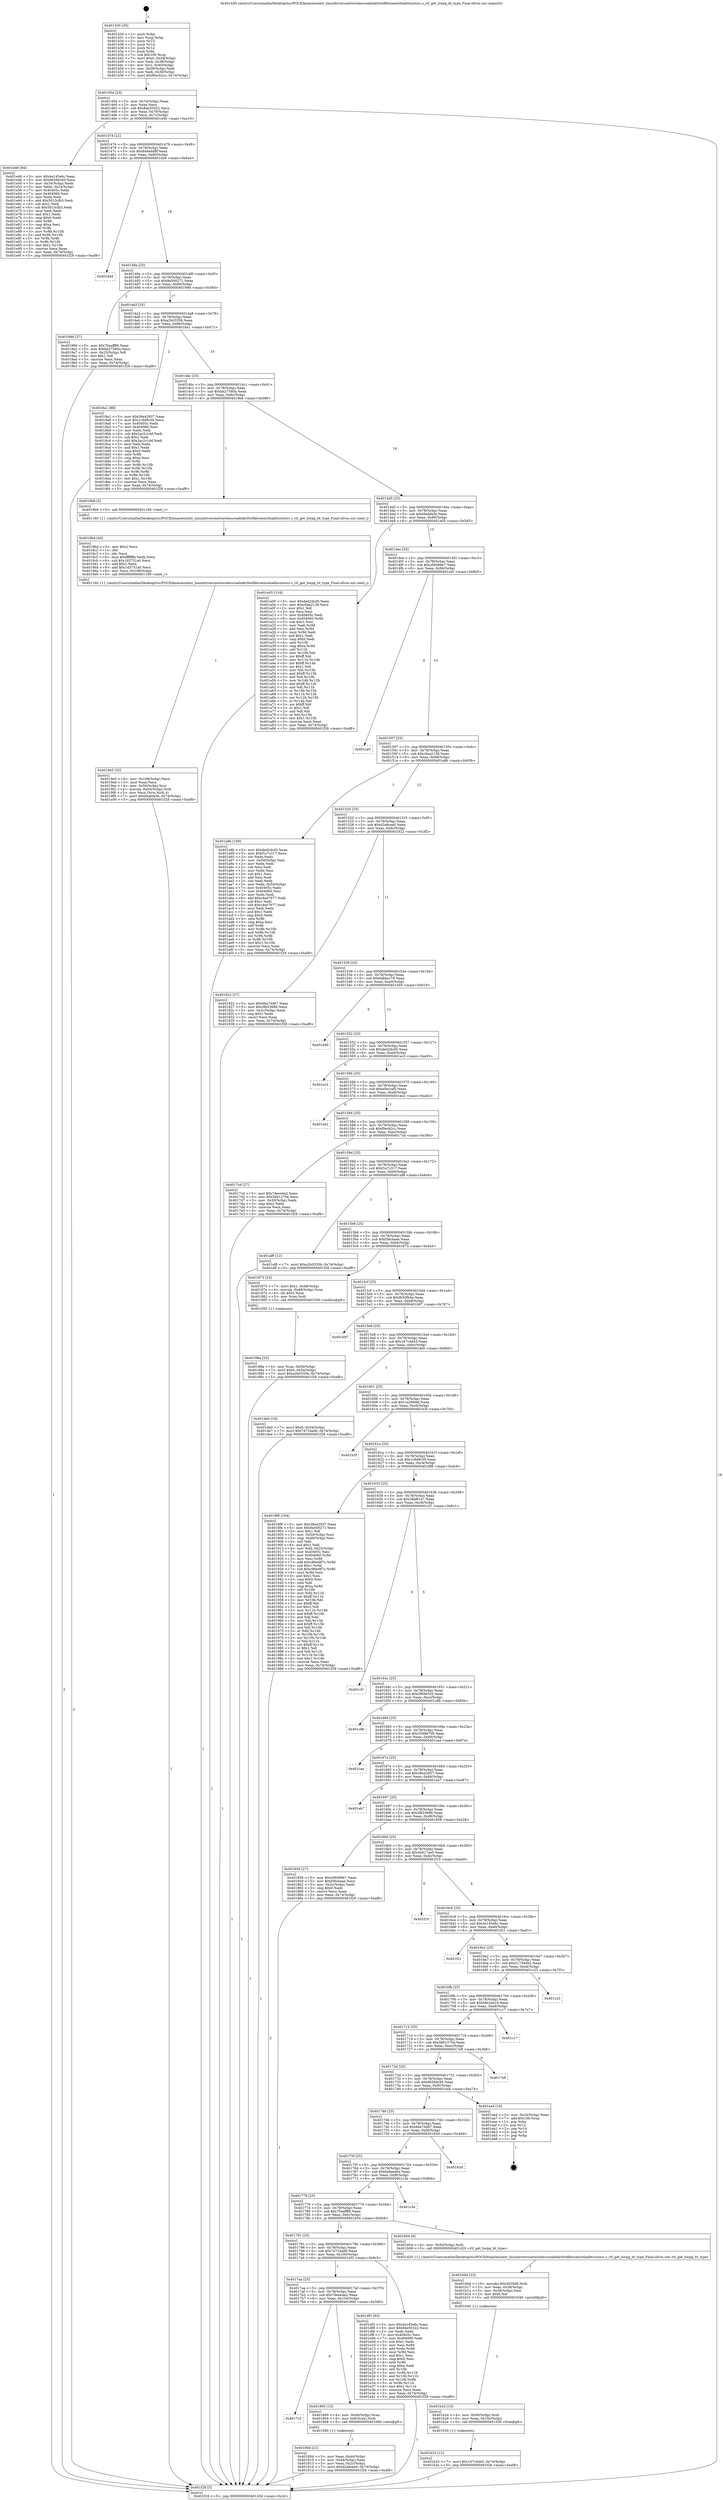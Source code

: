 digraph "0x401430" {
  label = "0x401430 (/mnt/c/Users/mathe/Desktop/tcc/POCII/binaries/extr_linuxdriversnetwirelessrealtekrtlwifibtcoexisthalbtcoutsrc.c_rtl_get_hwpg_bt_type_Final-ollvm.out::main(0))"
  labelloc = "t"
  node[shape=record]

  Entry [label="",width=0.3,height=0.3,shape=circle,fillcolor=black,style=filled]
  "0x40145d" [label="{
     0x40145d [23]\l
     | [instrs]\l
     &nbsp;&nbsp;0x40145d \<+3\>: mov -0x74(%rbp),%eax\l
     &nbsp;&nbsp;0x401460 \<+2\>: mov %eax,%ecx\l
     &nbsp;&nbsp;0x401462 \<+6\>: sub $0x84e50322,%ecx\l
     &nbsp;&nbsp;0x401468 \<+3\>: mov %eax,-0x78(%rbp)\l
     &nbsp;&nbsp;0x40146b \<+3\>: mov %ecx,-0x7c(%rbp)\l
     &nbsp;&nbsp;0x40146e \<+6\>: je 0000000000401e46 \<main+0xa16\>\l
  }"]
  "0x401e46" [label="{
     0x401e46 [94]\l
     | [instrs]\l
     &nbsp;&nbsp;0x401e46 \<+5\>: mov $0x4e145e6c,%eax\l
     &nbsp;&nbsp;0x401e4b \<+5\>: mov $0x6628dc40,%ecx\l
     &nbsp;&nbsp;0x401e50 \<+3\>: mov -0x34(%rbp),%edx\l
     &nbsp;&nbsp;0x401e53 \<+3\>: mov %edx,-0x24(%rbp)\l
     &nbsp;&nbsp;0x401e56 \<+7\>: mov 0x40405c,%edx\l
     &nbsp;&nbsp;0x401e5d \<+7\>: mov 0x404060,%esi\l
     &nbsp;&nbsp;0x401e64 \<+2\>: mov %edx,%edi\l
     &nbsp;&nbsp;0x401e66 \<+6\>: add $0x5013cfb3,%edi\l
     &nbsp;&nbsp;0x401e6c \<+3\>: sub $0x1,%edi\l
     &nbsp;&nbsp;0x401e6f \<+6\>: sub $0x5013cfb3,%edi\l
     &nbsp;&nbsp;0x401e75 \<+3\>: imul %edi,%edx\l
     &nbsp;&nbsp;0x401e78 \<+3\>: and $0x1,%edx\l
     &nbsp;&nbsp;0x401e7b \<+3\>: cmp $0x0,%edx\l
     &nbsp;&nbsp;0x401e7e \<+4\>: sete %r8b\l
     &nbsp;&nbsp;0x401e82 \<+3\>: cmp $0xa,%esi\l
     &nbsp;&nbsp;0x401e85 \<+4\>: setl %r9b\l
     &nbsp;&nbsp;0x401e89 \<+3\>: mov %r8b,%r10b\l
     &nbsp;&nbsp;0x401e8c \<+3\>: and %r9b,%r10b\l
     &nbsp;&nbsp;0x401e8f \<+3\>: xor %r9b,%r8b\l
     &nbsp;&nbsp;0x401e92 \<+3\>: or %r8b,%r10b\l
     &nbsp;&nbsp;0x401e95 \<+4\>: test $0x1,%r10b\l
     &nbsp;&nbsp;0x401e99 \<+3\>: cmovne %ecx,%eax\l
     &nbsp;&nbsp;0x401e9c \<+3\>: mov %eax,-0x74(%rbp)\l
     &nbsp;&nbsp;0x401e9f \<+5\>: jmp 0000000000401f28 \<main+0xaf8\>\l
  }"]
  "0x401474" [label="{
     0x401474 [22]\l
     | [instrs]\l
     &nbsp;&nbsp;0x401474 \<+5\>: jmp 0000000000401479 \<main+0x49\>\l
     &nbsp;&nbsp;0x401479 \<+3\>: mov -0x78(%rbp),%eax\l
     &nbsp;&nbsp;0x40147c \<+5\>: sub $0x8d4edd9f,%eax\l
     &nbsp;&nbsp;0x401481 \<+3\>: mov %eax,-0x80(%rbp)\l
     &nbsp;&nbsp;0x401484 \<+6\>: je 0000000000401dd4 \<main+0x9a4\>\l
  }"]
  Exit [label="",width=0.3,height=0.3,shape=circle,fillcolor=black,style=filled,peripheries=2]
  "0x401dd4" [label="{
     0x401dd4\l
  }", style=dashed]
  "0x40148a" [label="{
     0x40148a [25]\l
     | [instrs]\l
     &nbsp;&nbsp;0x40148a \<+5\>: jmp 000000000040148f \<main+0x5f\>\l
     &nbsp;&nbsp;0x40148f \<+3\>: mov -0x78(%rbp),%eax\l
     &nbsp;&nbsp;0x401492 \<+5\>: sub $0x9a500271,%eax\l
     &nbsp;&nbsp;0x401497 \<+6\>: mov %eax,-0x84(%rbp)\l
     &nbsp;&nbsp;0x40149d \<+6\>: je 000000000040199d \<main+0x56d\>\l
  }"]
  "0x401b33" [label="{
     0x401b33 [12]\l
     | [instrs]\l
     &nbsp;&nbsp;0x401b33 \<+7\>: movl $0x167c4d43,-0x74(%rbp)\l
     &nbsp;&nbsp;0x401b3a \<+5\>: jmp 0000000000401f28 \<main+0xaf8\>\l
  }"]
  "0x40199d" [label="{
     0x40199d [27]\l
     | [instrs]\l
     &nbsp;&nbsp;0x40199d \<+5\>: mov $0x70aaff86,%eax\l
     &nbsp;&nbsp;0x4019a2 \<+5\>: mov $0xbb27580a,%ecx\l
     &nbsp;&nbsp;0x4019a7 \<+3\>: mov -0x25(%rbp),%dl\l
     &nbsp;&nbsp;0x4019aa \<+3\>: test $0x1,%dl\l
     &nbsp;&nbsp;0x4019ad \<+3\>: cmovne %ecx,%eax\l
     &nbsp;&nbsp;0x4019b0 \<+3\>: mov %eax,-0x74(%rbp)\l
     &nbsp;&nbsp;0x4019b3 \<+5\>: jmp 0000000000401f28 \<main+0xaf8\>\l
  }"]
  "0x4014a3" [label="{
     0x4014a3 [25]\l
     | [instrs]\l
     &nbsp;&nbsp;0x4014a3 \<+5\>: jmp 00000000004014a8 \<main+0x78\>\l
     &nbsp;&nbsp;0x4014a8 \<+3\>: mov -0x78(%rbp),%eax\l
     &nbsp;&nbsp;0x4014ab \<+5\>: sub $0xa2b0335b,%eax\l
     &nbsp;&nbsp;0x4014b0 \<+6\>: mov %eax,-0x88(%rbp)\l
     &nbsp;&nbsp;0x4014b6 \<+6\>: je 00000000004018a1 \<main+0x471\>\l
  }"]
  "0x401b24" [label="{
     0x401b24 [15]\l
     | [instrs]\l
     &nbsp;&nbsp;0x401b24 \<+4\>: mov -0x50(%rbp),%rdi\l
     &nbsp;&nbsp;0x401b28 \<+6\>: mov %eax,-0x10c(%rbp)\l
     &nbsp;&nbsp;0x401b2e \<+5\>: call 0000000000401030 \<free@plt\>\l
     | [calls]\l
     &nbsp;&nbsp;0x401030 \{1\} (unknown)\l
  }"]
  "0x4018a1" [label="{
     0x4018a1 [88]\l
     | [instrs]\l
     &nbsp;&nbsp;0x4018a1 \<+5\>: mov $0x38e42937,%eax\l
     &nbsp;&nbsp;0x4018a6 \<+5\>: mov $0x1c9d9c39,%ecx\l
     &nbsp;&nbsp;0x4018ab \<+7\>: mov 0x40405c,%edx\l
     &nbsp;&nbsp;0x4018b2 \<+7\>: mov 0x404060,%esi\l
     &nbsp;&nbsp;0x4018b9 \<+2\>: mov %edx,%edi\l
     &nbsp;&nbsp;0x4018bb \<+6\>: sub $0x2ac2c1dd,%edi\l
     &nbsp;&nbsp;0x4018c1 \<+3\>: sub $0x1,%edi\l
     &nbsp;&nbsp;0x4018c4 \<+6\>: add $0x2ac2c1dd,%edi\l
     &nbsp;&nbsp;0x4018ca \<+3\>: imul %edi,%edx\l
     &nbsp;&nbsp;0x4018cd \<+3\>: and $0x1,%edx\l
     &nbsp;&nbsp;0x4018d0 \<+3\>: cmp $0x0,%edx\l
     &nbsp;&nbsp;0x4018d3 \<+4\>: sete %r8b\l
     &nbsp;&nbsp;0x4018d7 \<+3\>: cmp $0xa,%esi\l
     &nbsp;&nbsp;0x4018da \<+4\>: setl %r9b\l
     &nbsp;&nbsp;0x4018de \<+3\>: mov %r8b,%r10b\l
     &nbsp;&nbsp;0x4018e1 \<+3\>: and %r9b,%r10b\l
     &nbsp;&nbsp;0x4018e4 \<+3\>: xor %r9b,%r8b\l
     &nbsp;&nbsp;0x4018e7 \<+3\>: or %r8b,%r10b\l
     &nbsp;&nbsp;0x4018ea \<+4\>: test $0x1,%r10b\l
     &nbsp;&nbsp;0x4018ee \<+3\>: cmovne %ecx,%eax\l
     &nbsp;&nbsp;0x4018f1 \<+3\>: mov %eax,-0x74(%rbp)\l
     &nbsp;&nbsp;0x4018f4 \<+5\>: jmp 0000000000401f28 \<main+0xaf8\>\l
  }"]
  "0x4014bc" [label="{
     0x4014bc [25]\l
     | [instrs]\l
     &nbsp;&nbsp;0x4014bc \<+5\>: jmp 00000000004014c1 \<main+0x91\>\l
     &nbsp;&nbsp;0x4014c1 \<+3\>: mov -0x78(%rbp),%eax\l
     &nbsp;&nbsp;0x4014c4 \<+5\>: sub $0xbb27580a,%eax\l
     &nbsp;&nbsp;0x4014c9 \<+6\>: mov %eax,-0x8c(%rbp)\l
     &nbsp;&nbsp;0x4014cf \<+6\>: je 00000000004019b8 \<main+0x588\>\l
  }"]
  "0x401b0d" [label="{
     0x401b0d [23]\l
     | [instrs]\l
     &nbsp;&nbsp;0x401b0d \<+10\>: movabs $0x4020d6,%rdi\l
     &nbsp;&nbsp;0x401b17 \<+3\>: mov %eax,-0x58(%rbp)\l
     &nbsp;&nbsp;0x401b1a \<+3\>: mov -0x58(%rbp),%esi\l
     &nbsp;&nbsp;0x401b1d \<+2\>: mov $0x0,%al\l
     &nbsp;&nbsp;0x401b1f \<+5\>: call 0000000000401040 \<printf@plt\>\l
     | [calls]\l
     &nbsp;&nbsp;0x401040 \{1\} (unknown)\l
  }"]
  "0x4019b8" [label="{
     0x4019b8 [5]\l
     | [instrs]\l
     &nbsp;&nbsp;0x4019b8 \<+5\>: call 0000000000401160 \<next_i\>\l
     | [calls]\l
     &nbsp;&nbsp;0x401160 \{1\} (/mnt/c/Users/mathe/Desktop/tcc/POCII/binaries/extr_linuxdriversnetwirelessrealtekrtlwifibtcoexisthalbtcoutsrc.c_rtl_get_hwpg_bt_type_Final-ollvm.out::next_i)\l
  }"]
  "0x4014d5" [label="{
     0x4014d5 [25]\l
     | [instrs]\l
     &nbsp;&nbsp;0x4014d5 \<+5\>: jmp 00000000004014da \<main+0xaa\>\l
     &nbsp;&nbsp;0x4014da \<+3\>: mov -0x78(%rbp),%eax\l
     &nbsp;&nbsp;0x4014dd \<+5\>: sub $0xbbabfa3e,%eax\l
     &nbsp;&nbsp;0x4014e2 \<+6\>: mov %eax,-0x90(%rbp)\l
     &nbsp;&nbsp;0x4014e8 \<+6\>: je 0000000000401a05 \<main+0x5d5\>\l
  }"]
  "0x4019e5" [label="{
     0x4019e5 [32]\l
     | [instrs]\l
     &nbsp;&nbsp;0x4019e5 \<+6\>: mov -0x108(%rbp),%ecx\l
     &nbsp;&nbsp;0x4019eb \<+3\>: imul %eax,%ecx\l
     &nbsp;&nbsp;0x4019ee \<+4\>: mov -0x50(%rbp),%rsi\l
     &nbsp;&nbsp;0x4019f2 \<+4\>: movslq -0x54(%rbp),%rdi\l
     &nbsp;&nbsp;0x4019f6 \<+3\>: mov %ecx,(%rsi,%rdi,4)\l
     &nbsp;&nbsp;0x4019f9 \<+7\>: movl $0xbbabfa3e,-0x74(%rbp)\l
     &nbsp;&nbsp;0x401a00 \<+5\>: jmp 0000000000401f28 \<main+0xaf8\>\l
  }"]
  "0x401a05" [label="{
     0x401a05 [134]\l
     | [instrs]\l
     &nbsp;&nbsp;0x401a05 \<+5\>: mov $0xded2dcd5,%eax\l
     &nbsp;&nbsp;0x401a0a \<+5\>: mov $0xc0ea2138,%ecx\l
     &nbsp;&nbsp;0x401a0f \<+2\>: mov $0x1,%dl\l
     &nbsp;&nbsp;0x401a11 \<+2\>: xor %esi,%esi\l
     &nbsp;&nbsp;0x401a13 \<+7\>: mov 0x40405c,%edi\l
     &nbsp;&nbsp;0x401a1a \<+8\>: mov 0x404060,%r8d\l
     &nbsp;&nbsp;0x401a22 \<+3\>: sub $0x1,%esi\l
     &nbsp;&nbsp;0x401a25 \<+3\>: mov %edi,%r9d\l
     &nbsp;&nbsp;0x401a28 \<+3\>: add %esi,%r9d\l
     &nbsp;&nbsp;0x401a2b \<+4\>: imul %r9d,%edi\l
     &nbsp;&nbsp;0x401a2f \<+3\>: and $0x1,%edi\l
     &nbsp;&nbsp;0x401a32 \<+3\>: cmp $0x0,%edi\l
     &nbsp;&nbsp;0x401a35 \<+4\>: sete %r10b\l
     &nbsp;&nbsp;0x401a39 \<+4\>: cmp $0xa,%r8d\l
     &nbsp;&nbsp;0x401a3d \<+4\>: setl %r11b\l
     &nbsp;&nbsp;0x401a41 \<+3\>: mov %r10b,%bl\l
     &nbsp;&nbsp;0x401a44 \<+3\>: xor $0xff,%bl\l
     &nbsp;&nbsp;0x401a47 \<+3\>: mov %r11b,%r14b\l
     &nbsp;&nbsp;0x401a4a \<+4\>: xor $0xff,%r14b\l
     &nbsp;&nbsp;0x401a4e \<+3\>: xor $0x1,%dl\l
     &nbsp;&nbsp;0x401a51 \<+3\>: mov %bl,%r15b\l
     &nbsp;&nbsp;0x401a54 \<+4\>: and $0xff,%r15b\l
     &nbsp;&nbsp;0x401a58 \<+3\>: and %dl,%r10b\l
     &nbsp;&nbsp;0x401a5b \<+3\>: mov %r14b,%r12b\l
     &nbsp;&nbsp;0x401a5e \<+4\>: and $0xff,%r12b\l
     &nbsp;&nbsp;0x401a62 \<+3\>: and %dl,%r11b\l
     &nbsp;&nbsp;0x401a65 \<+3\>: or %r10b,%r15b\l
     &nbsp;&nbsp;0x401a68 \<+3\>: or %r11b,%r12b\l
     &nbsp;&nbsp;0x401a6b \<+3\>: xor %r12b,%r15b\l
     &nbsp;&nbsp;0x401a6e \<+3\>: or %r14b,%bl\l
     &nbsp;&nbsp;0x401a71 \<+3\>: xor $0xff,%bl\l
     &nbsp;&nbsp;0x401a74 \<+3\>: or $0x1,%dl\l
     &nbsp;&nbsp;0x401a77 \<+2\>: and %dl,%bl\l
     &nbsp;&nbsp;0x401a79 \<+3\>: or %bl,%r15b\l
     &nbsp;&nbsp;0x401a7c \<+4\>: test $0x1,%r15b\l
     &nbsp;&nbsp;0x401a80 \<+3\>: cmovne %ecx,%eax\l
     &nbsp;&nbsp;0x401a83 \<+3\>: mov %eax,-0x74(%rbp)\l
     &nbsp;&nbsp;0x401a86 \<+5\>: jmp 0000000000401f28 \<main+0xaf8\>\l
  }"]
  "0x4014ee" [label="{
     0x4014ee [25]\l
     | [instrs]\l
     &nbsp;&nbsp;0x4014ee \<+5\>: jmp 00000000004014f3 \<main+0xc3\>\l
     &nbsp;&nbsp;0x4014f3 \<+3\>: mov -0x78(%rbp),%eax\l
     &nbsp;&nbsp;0x4014f6 \<+5\>: sub $0xc06089e7,%eax\l
     &nbsp;&nbsp;0x4014fb \<+6\>: mov %eax,-0x94(%rbp)\l
     &nbsp;&nbsp;0x401501 \<+6\>: je 0000000000401ce5 \<main+0x8b5\>\l
  }"]
  "0x4019bd" [label="{
     0x4019bd [40]\l
     | [instrs]\l
     &nbsp;&nbsp;0x4019bd \<+5\>: mov $0x2,%ecx\l
     &nbsp;&nbsp;0x4019c2 \<+1\>: cltd\l
     &nbsp;&nbsp;0x4019c3 \<+2\>: idiv %ecx\l
     &nbsp;&nbsp;0x4019c5 \<+6\>: imul $0xfffffffe,%edx,%ecx\l
     &nbsp;&nbsp;0x4019cb \<+6\>: sub $0x1d3751a0,%ecx\l
     &nbsp;&nbsp;0x4019d1 \<+3\>: add $0x1,%ecx\l
     &nbsp;&nbsp;0x4019d4 \<+6\>: add $0x1d3751a0,%ecx\l
     &nbsp;&nbsp;0x4019da \<+6\>: mov %ecx,-0x108(%rbp)\l
     &nbsp;&nbsp;0x4019e0 \<+5\>: call 0000000000401160 \<next_i\>\l
     | [calls]\l
     &nbsp;&nbsp;0x401160 \{1\} (/mnt/c/Users/mathe/Desktop/tcc/POCII/binaries/extr_linuxdriversnetwirelessrealtekrtlwifibtcoexisthalbtcoutsrc.c_rtl_get_hwpg_bt_type_Final-ollvm.out::next_i)\l
  }"]
  "0x401ce5" [label="{
     0x401ce5\l
  }", style=dashed]
  "0x401507" [label="{
     0x401507 [25]\l
     | [instrs]\l
     &nbsp;&nbsp;0x401507 \<+5\>: jmp 000000000040150c \<main+0xdc\>\l
     &nbsp;&nbsp;0x40150c \<+3\>: mov -0x78(%rbp),%eax\l
     &nbsp;&nbsp;0x40150f \<+5\>: sub $0xc0ea2138,%eax\l
     &nbsp;&nbsp;0x401514 \<+6\>: mov %eax,-0x98(%rbp)\l
     &nbsp;&nbsp;0x40151a \<+6\>: je 0000000000401a8b \<main+0x65b\>\l
  }"]
  "0x40188a" [label="{
     0x40188a [23]\l
     | [instrs]\l
     &nbsp;&nbsp;0x40188a \<+4\>: mov %rax,-0x50(%rbp)\l
     &nbsp;&nbsp;0x40188e \<+7\>: movl $0x0,-0x54(%rbp)\l
     &nbsp;&nbsp;0x401895 \<+7\>: movl $0xa2b0335b,-0x74(%rbp)\l
     &nbsp;&nbsp;0x40189c \<+5\>: jmp 0000000000401f28 \<main+0xaf8\>\l
  }"]
  "0x401a8b" [label="{
     0x401a8b [109]\l
     | [instrs]\l
     &nbsp;&nbsp;0x401a8b \<+5\>: mov $0xded2dcd5,%eax\l
     &nbsp;&nbsp;0x401a90 \<+5\>: mov $0xf1e7c317,%ecx\l
     &nbsp;&nbsp;0x401a95 \<+2\>: xor %edx,%edx\l
     &nbsp;&nbsp;0x401a97 \<+3\>: mov -0x54(%rbp),%esi\l
     &nbsp;&nbsp;0x401a9a \<+2\>: mov %edx,%edi\l
     &nbsp;&nbsp;0x401a9c \<+2\>: sub %esi,%edi\l
     &nbsp;&nbsp;0x401a9e \<+2\>: mov %edx,%esi\l
     &nbsp;&nbsp;0x401aa0 \<+3\>: sub $0x1,%esi\l
     &nbsp;&nbsp;0x401aa3 \<+2\>: add %esi,%edi\l
     &nbsp;&nbsp;0x401aa5 \<+2\>: sub %edi,%edx\l
     &nbsp;&nbsp;0x401aa7 \<+3\>: mov %edx,-0x54(%rbp)\l
     &nbsp;&nbsp;0x401aaa \<+7\>: mov 0x40405c,%edx\l
     &nbsp;&nbsp;0x401ab1 \<+7\>: mov 0x404060,%esi\l
     &nbsp;&nbsp;0x401ab8 \<+2\>: mov %edx,%edi\l
     &nbsp;&nbsp;0x401aba \<+6\>: add $0xc4ee7977,%edi\l
     &nbsp;&nbsp;0x401ac0 \<+3\>: sub $0x1,%edi\l
     &nbsp;&nbsp;0x401ac3 \<+6\>: sub $0xc4ee7977,%edi\l
     &nbsp;&nbsp;0x401ac9 \<+3\>: imul %edi,%edx\l
     &nbsp;&nbsp;0x401acc \<+3\>: and $0x1,%edx\l
     &nbsp;&nbsp;0x401acf \<+3\>: cmp $0x0,%edx\l
     &nbsp;&nbsp;0x401ad2 \<+4\>: sete %r8b\l
     &nbsp;&nbsp;0x401ad6 \<+3\>: cmp $0xa,%esi\l
     &nbsp;&nbsp;0x401ad9 \<+4\>: setl %r9b\l
     &nbsp;&nbsp;0x401add \<+3\>: mov %r8b,%r10b\l
     &nbsp;&nbsp;0x401ae0 \<+3\>: and %r9b,%r10b\l
     &nbsp;&nbsp;0x401ae3 \<+3\>: xor %r9b,%r8b\l
     &nbsp;&nbsp;0x401ae6 \<+3\>: or %r8b,%r10b\l
     &nbsp;&nbsp;0x401ae9 \<+4\>: test $0x1,%r10b\l
     &nbsp;&nbsp;0x401aed \<+3\>: cmovne %ecx,%eax\l
     &nbsp;&nbsp;0x401af0 \<+3\>: mov %eax,-0x74(%rbp)\l
     &nbsp;&nbsp;0x401af3 \<+5\>: jmp 0000000000401f28 \<main+0xaf8\>\l
  }"]
  "0x401520" [label="{
     0x401520 [25]\l
     | [instrs]\l
     &nbsp;&nbsp;0x401520 \<+5\>: jmp 0000000000401525 \<main+0xf5\>\l
     &nbsp;&nbsp;0x401525 \<+3\>: mov -0x78(%rbp),%eax\l
     &nbsp;&nbsp;0x401528 \<+5\>: sub $0xd2a8cee0,%eax\l
     &nbsp;&nbsp;0x40152d \<+6\>: mov %eax,-0x9c(%rbp)\l
     &nbsp;&nbsp;0x401533 \<+6\>: je 0000000000401822 \<main+0x3f2\>\l
  }"]
  "0x40180d" [label="{
     0x40180d [21]\l
     | [instrs]\l
     &nbsp;&nbsp;0x40180d \<+3\>: mov %eax,-0x44(%rbp)\l
     &nbsp;&nbsp;0x401810 \<+3\>: mov -0x44(%rbp),%eax\l
     &nbsp;&nbsp;0x401813 \<+3\>: mov %eax,-0x2c(%rbp)\l
     &nbsp;&nbsp;0x401816 \<+7\>: movl $0xd2a8cee0,-0x74(%rbp)\l
     &nbsp;&nbsp;0x40181d \<+5\>: jmp 0000000000401f28 \<main+0xaf8\>\l
  }"]
  "0x401822" [label="{
     0x401822 [27]\l
     | [instrs]\l
     &nbsp;&nbsp;0x401822 \<+5\>: mov $0x66a7d467,%eax\l
     &nbsp;&nbsp;0x401827 \<+5\>: mov $0x3fb53686,%ecx\l
     &nbsp;&nbsp;0x40182c \<+3\>: mov -0x2c(%rbp),%edx\l
     &nbsp;&nbsp;0x40182f \<+3\>: cmp $0x1,%edx\l
     &nbsp;&nbsp;0x401832 \<+3\>: cmovl %ecx,%eax\l
     &nbsp;&nbsp;0x401835 \<+3\>: mov %eax,-0x74(%rbp)\l
     &nbsp;&nbsp;0x401838 \<+5\>: jmp 0000000000401f28 \<main+0xaf8\>\l
  }"]
  "0x401539" [label="{
     0x401539 [25]\l
     | [instrs]\l
     &nbsp;&nbsp;0x401539 \<+5\>: jmp 000000000040153e \<main+0x10e\>\l
     &nbsp;&nbsp;0x40153e \<+3\>: mov -0x78(%rbp),%eax\l
     &nbsp;&nbsp;0x401541 \<+5\>: sub $0xddbbcc79,%eax\l
     &nbsp;&nbsp;0x401546 \<+6\>: mov %eax,-0xa0(%rbp)\l
     &nbsp;&nbsp;0x40154c \<+6\>: je 0000000000401d49 \<main+0x919\>\l
  }"]
  "0x4017c3" [label="{
     0x4017c3\l
  }", style=dashed]
  "0x401d49" [label="{
     0x401d49\l
  }", style=dashed]
  "0x401552" [label="{
     0x401552 [25]\l
     | [instrs]\l
     &nbsp;&nbsp;0x401552 \<+5\>: jmp 0000000000401557 \<main+0x127\>\l
     &nbsp;&nbsp;0x401557 \<+3\>: mov -0x78(%rbp),%eax\l
     &nbsp;&nbsp;0x40155a \<+5\>: sub $0xded2dcd5,%eax\l
     &nbsp;&nbsp;0x40155f \<+6\>: mov %eax,-0xa4(%rbp)\l
     &nbsp;&nbsp;0x401565 \<+6\>: je 0000000000401ec3 \<main+0xa93\>\l
  }"]
  "0x401800" [label="{
     0x401800 [13]\l
     | [instrs]\l
     &nbsp;&nbsp;0x401800 \<+4\>: mov -0x40(%rbp),%rax\l
     &nbsp;&nbsp;0x401804 \<+4\>: mov 0x8(%rax),%rdi\l
     &nbsp;&nbsp;0x401808 \<+5\>: call 0000000000401060 \<atoi@plt\>\l
     | [calls]\l
     &nbsp;&nbsp;0x401060 \{1\} (unknown)\l
  }"]
  "0x401ec3" [label="{
     0x401ec3\l
  }", style=dashed]
  "0x40156b" [label="{
     0x40156b [25]\l
     | [instrs]\l
     &nbsp;&nbsp;0x40156b \<+5\>: jmp 0000000000401570 \<main+0x140\>\l
     &nbsp;&nbsp;0x401570 \<+3\>: mov -0x78(%rbp),%eax\l
     &nbsp;&nbsp;0x401573 \<+5\>: sub $0xe0eccaf5,%eax\l
     &nbsp;&nbsp;0x401578 \<+6\>: mov %eax,-0xa8(%rbp)\l
     &nbsp;&nbsp;0x40157e \<+6\>: je 0000000000401ee2 \<main+0xab2\>\l
  }"]
  "0x4017aa" [label="{
     0x4017aa [25]\l
     | [instrs]\l
     &nbsp;&nbsp;0x4017aa \<+5\>: jmp 00000000004017af \<main+0x37f\>\l
     &nbsp;&nbsp;0x4017af \<+3\>: mov -0x78(%rbp),%eax\l
     &nbsp;&nbsp;0x4017b2 \<+5\>: sub $0x7deee4a2,%eax\l
     &nbsp;&nbsp;0x4017b7 \<+6\>: mov %eax,-0x104(%rbp)\l
     &nbsp;&nbsp;0x4017bd \<+6\>: je 0000000000401800 \<main+0x3d0\>\l
  }"]
  "0x401ee2" [label="{
     0x401ee2\l
  }", style=dashed]
  "0x401584" [label="{
     0x401584 [25]\l
     | [instrs]\l
     &nbsp;&nbsp;0x401584 \<+5\>: jmp 0000000000401589 \<main+0x159\>\l
     &nbsp;&nbsp;0x401589 \<+3\>: mov -0x78(%rbp),%eax\l
     &nbsp;&nbsp;0x40158c \<+5\>: sub $0xf0ecb2cc,%eax\l
     &nbsp;&nbsp;0x401591 \<+6\>: mov %eax,-0xac(%rbp)\l
     &nbsp;&nbsp;0x401597 \<+6\>: je 00000000004017cd \<main+0x39d\>\l
  }"]
  "0x401df3" [label="{
     0x401df3 [83]\l
     | [instrs]\l
     &nbsp;&nbsp;0x401df3 \<+5\>: mov $0x4e145e6c,%eax\l
     &nbsp;&nbsp;0x401df8 \<+5\>: mov $0x84e50322,%ecx\l
     &nbsp;&nbsp;0x401dfd \<+2\>: xor %edx,%edx\l
     &nbsp;&nbsp;0x401dff \<+7\>: mov 0x40405c,%esi\l
     &nbsp;&nbsp;0x401e06 \<+7\>: mov 0x404060,%edi\l
     &nbsp;&nbsp;0x401e0d \<+3\>: sub $0x1,%edx\l
     &nbsp;&nbsp;0x401e10 \<+3\>: mov %esi,%r8d\l
     &nbsp;&nbsp;0x401e13 \<+3\>: add %edx,%r8d\l
     &nbsp;&nbsp;0x401e16 \<+4\>: imul %r8d,%esi\l
     &nbsp;&nbsp;0x401e1a \<+3\>: and $0x1,%esi\l
     &nbsp;&nbsp;0x401e1d \<+3\>: cmp $0x0,%esi\l
     &nbsp;&nbsp;0x401e20 \<+4\>: sete %r9b\l
     &nbsp;&nbsp;0x401e24 \<+3\>: cmp $0xa,%edi\l
     &nbsp;&nbsp;0x401e27 \<+4\>: setl %r10b\l
     &nbsp;&nbsp;0x401e2b \<+3\>: mov %r9b,%r11b\l
     &nbsp;&nbsp;0x401e2e \<+3\>: and %r10b,%r11b\l
     &nbsp;&nbsp;0x401e31 \<+3\>: xor %r10b,%r9b\l
     &nbsp;&nbsp;0x401e34 \<+3\>: or %r9b,%r11b\l
     &nbsp;&nbsp;0x401e37 \<+4\>: test $0x1,%r11b\l
     &nbsp;&nbsp;0x401e3b \<+3\>: cmovne %ecx,%eax\l
     &nbsp;&nbsp;0x401e3e \<+3\>: mov %eax,-0x74(%rbp)\l
     &nbsp;&nbsp;0x401e41 \<+5\>: jmp 0000000000401f28 \<main+0xaf8\>\l
  }"]
  "0x4017cd" [label="{
     0x4017cd [27]\l
     | [instrs]\l
     &nbsp;&nbsp;0x4017cd \<+5\>: mov $0x7deee4a2,%eax\l
     &nbsp;&nbsp;0x4017d2 \<+5\>: mov $0x5b61270a,%ecx\l
     &nbsp;&nbsp;0x4017d7 \<+3\>: mov -0x30(%rbp),%edx\l
     &nbsp;&nbsp;0x4017da \<+3\>: cmp $0x2,%edx\l
     &nbsp;&nbsp;0x4017dd \<+3\>: cmovne %ecx,%eax\l
     &nbsp;&nbsp;0x4017e0 \<+3\>: mov %eax,-0x74(%rbp)\l
     &nbsp;&nbsp;0x4017e3 \<+5\>: jmp 0000000000401f28 \<main+0xaf8\>\l
  }"]
  "0x40159d" [label="{
     0x40159d [25]\l
     | [instrs]\l
     &nbsp;&nbsp;0x40159d \<+5\>: jmp 00000000004015a2 \<main+0x172\>\l
     &nbsp;&nbsp;0x4015a2 \<+3\>: mov -0x78(%rbp),%eax\l
     &nbsp;&nbsp;0x4015a5 \<+5\>: sub $0xf1e7c317,%eax\l
     &nbsp;&nbsp;0x4015aa \<+6\>: mov %eax,-0xb0(%rbp)\l
     &nbsp;&nbsp;0x4015b0 \<+6\>: je 0000000000401af8 \<main+0x6c8\>\l
  }"]
  "0x401f28" [label="{
     0x401f28 [5]\l
     | [instrs]\l
     &nbsp;&nbsp;0x401f28 \<+5\>: jmp 000000000040145d \<main+0x2d\>\l
  }"]
  "0x401430" [label="{
     0x401430 [45]\l
     | [instrs]\l
     &nbsp;&nbsp;0x401430 \<+1\>: push %rbp\l
     &nbsp;&nbsp;0x401431 \<+3\>: mov %rsp,%rbp\l
     &nbsp;&nbsp;0x401434 \<+2\>: push %r15\l
     &nbsp;&nbsp;0x401436 \<+2\>: push %r14\l
     &nbsp;&nbsp;0x401438 \<+2\>: push %r12\l
     &nbsp;&nbsp;0x40143a \<+1\>: push %rbx\l
     &nbsp;&nbsp;0x40143b \<+7\>: sub $0x100,%rsp\l
     &nbsp;&nbsp;0x401442 \<+7\>: movl $0x0,-0x34(%rbp)\l
     &nbsp;&nbsp;0x401449 \<+3\>: mov %edi,-0x38(%rbp)\l
     &nbsp;&nbsp;0x40144c \<+4\>: mov %rsi,-0x40(%rbp)\l
     &nbsp;&nbsp;0x401450 \<+3\>: mov -0x38(%rbp),%edi\l
     &nbsp;&nbsp;0x401453 \<+3\>: mov %edi,-0x30(%rbp)\l
     &nbsp;&nbsp;0x401456 \<+7\>: movl $0xf0ecb2cc,-0x74(%rbp)\l
  }"]
  "0x401791" [label="{
     0x401791 [25]\l
     | [instrs]\l
     &nbsp;&nbsp;0x401791 \<+5\>: jmp 0000000000401796 \<main+0x366\>\l
     &nbsp;&nbsp;0x401796 \<+3\>: mov -0x78(%rbp),%eax\l
     &nbsp;&nbsp;0x401799 \<+5\>: sub $0x7471dad9,%eax\l
     &nbsp;&nbsp;0x40179e \<+6\>: mov %eax,-0x100(%rbp)\l
     &nbsp;&nbsp;0x4017a4 \<+6\>: je 0000000000401df3 \<main+0x9c3\>\l
  }"]
  "0x401af8" [label="{
     0x401af8 [12]\l
     | [instrs]\l
     &nbsp;&nbsp;0x401af8 \<+7\>: movl $0xa2b0335b,-0x74(%rbp)\l
     &nbsp;&nbsp;0x401aff \<+5\>: jmp 0000000000401f28 \<main+0xaf8\>\l
  }"]
  "0x4015b6" [label="{
     0x4015b6 [25]\l
     | [instrs]\l
     &nbsp;&nbsp;0x4015b6 \<+5\>: jmp 00000000004015bb \<main+0x18b\>\l
     &nbsp;&nbsp;0x4015bb \<+3\>: mov -0x78(%rbp),%eax\l
     &nbsp;&nbsp;0x4015be \<+5\>: sub $0xf36cbaae,%eax\l
     &nbsp;&nbsp;0x4015c3 \<+6\>: mov %eax,-0xb4(%rbp)\l
     &nbsp;&nbsp;0x4015c9 \<+6\>: je 0000000000401873 \<main+0x443\>\l
  }"]
  "0x401b04" [label="{
     0x401b04 [9]\l
     | [instrs]\l
     &nbsp;&nbsp;0x401b04 \<+4\>: mov -0x50(%rbp),%rdi\l
     &nbsp;&nbsp;0x401b08 \<+5\>: call 0000000000401420 \<rtl_get_hwpg_bt_type\>\l
     | [calls]\l
     &nbsp;&nbsp;0x401420 \{1\} (/mnt/c/Users/mathe/Desktop/tcc/POCII/binaries/extr_linuxdriversnetwirelessrealtekrtlwifibtcoexisthalbtcoutsrc.c_rtl_get_hwpg_bt_type_Final-ollvm.out::rtl_get_hwpg_bt_type)\l
  }"]
  "0x401873" [label="{
     0x401873 [23]\l
     | [instrs]\l
     &nbsp;&nbsp;0x401873 \<+7\>: movl $0x1,-0x48(%rbp)\l
     &nbsp;&nbsp;0x40187a \<+4\>: movslq -0x48(%rbp),%rax\l
     &nbsp;&nbsp;0x40187e \<+4\>: shl $0x2,%rax\l
     &nbsp;&nbsp;0x401882 \<+3\>: mov %rax,%rdi\l
     &nbsp;&nbsp;0x401885 \<+5\>: call 0000000000401050 \<malloc@plt\>\l
     | [calls]\l
     &nbsp;&nbsp;0x401050 \{1\} (unknown)\l
  }"]
  "0x4015cf" [label="{
     0x4015cf [25]\l
     | [instrs]\l
     &nbsp;&nbsp;0x4015cf \<+5\>: jmp 00000000004015d4 \<main+0x1a4\>\l
     &nbsp;&nbsp;0x4015d4 \<+3\>: mov -0x78(%rbp),%eax\l
     &nbsp;&nbsp;0x4015d7 \<+5\>: sub $0xfb50fb4a,%eax\l
     &nbsp;&nbsp;0x4015dc \<+6\>: mov %eax,-0xb8(%rbp)\l
     &nbsp;&nbsp;0x4015e2 \<+6\>: je 0000000000401b97 \<main+0x767\>\l
  }"]
  "0x401778" [label="{
     0x401778 [25]\l
     | [instrs]\l
     &nbsp;&nbsp;0x401778 \<+5\>: jmp 000000000040177d \<main+0x34d\>\l
     &nbsp;&nbsp;0x40177d \<+3\>: mov -0x78(%rbp),%eax\l
     &nbsp;&nbsp;0x401780 \<+5\>: sub $0x70aaff86,%eax\l
     &nbsp;&nbsp;0x401785 \<+6\>: mov %eax,-0xfc(%rbp)\l
     &nbsp;&nbsp;0x40178b \<+6\>: je 0000000000401b04 \<main+0x6d4\>\l
  }"]
  "0x401b97" [label="{
     0x401b97\l
  }", style=dashed]
  "0x4015e8" [label="{
     0x4015e8 [25]\l
     | [instrs]\l
     &nbsp;&nbsp;0x4015e8 \<+5\>: jmp 00000000004015ed \<main+0x1bd\>\l
     &nbsp;&nbsp;0x4015ed \<+3\>: mov -0x78(%rbp),%eax\l
     &nbsp;&nbsp;0x4015f0 \<+5\>: sub $0x167c4d43,%eax\l
     &nbsp;&nbsp;0x4015f5 \<+6\>: mov %eax,-0xbc(%rbp)\l
     &nbsp;&nbsp;0x4015fb \<+6\>: je 0000000000401de0 \<main+0x9b0\>\l
  }"]
  "0x401c3e" [label="{
     0x401c3e\l
  }", style=dashed]
  "0x401de0" [label="{
     0x401de0 [19]\l
     | [instrs]\l
     &nbsp;&nbsp;0x401de0 \<+7\>: movl $0x0,-0x34(%rbp)\l
     &nbsp;&nbsp;0x401de7 \<+7\>: movl $0x7471dad9,-0x74(%rbp)\l
     &nbsp;&nbsp;0x401dee \<+5\>: jmp 0000000000401f28 \<main+0xaf8\>\l
  }"]
  "0x401601" [label="{
     0x401601 [25]\l
     | [instrs]\l
     &nbsp;&nbsp;0x401601 \<+5\>: jmp 0000000000401606 \<main+0x1d6\>\l
     &nbsp;&nbsp;0x401606 \<+3\>: mov -0x78(%rbp),%eax\l
     &nbsp;&nbsp;0x401609 \<+5\>: sub $0x1a29fde6,%eax\l
     &nbsp;&nbsp;0x40160e \<+6\>: mov %eax,-0xc0(%rbp)\l
     &nbsp;&nbsp;0x401614 \<+6\>: je 0000000000401b3f \<main+0x70f\>\l
  }"]
  "0x40175f" [label="{
     0x40175f [25]\l
     | [instrs]\l
     &nbsp;&nbsp;0x40175f \<+5\>: jmp 0000000000401764 \<main+0x334\>\l
     &nbsp;&nbsp;0x401764 \<+3\>: mov -0x78(%rbp),%eax\l
     &nbsp;&nbsp;0x401767 \<+5\>: sub $0x6a9aeabe,%eax\l
     &nbsp;&nbsp;0x40176c \<+6\>: mov %eax,-0xf8(%rbp)\l
     &nbsp;&nbsp;0x401772 \<+6\>: je 0000000000401c3e \<main+0x80e\>\l
  }"]
  "0x401b3f" [label="{
     0x401b3f\l
  }", style=dashed]
  "0x40161a" [label="{
     0x40161a [25]\l
     | [instrs]\l
     &nbsp;&nbsp;0x40161a \<+5\>: jmp 000000000040161f \<main+0x1ef\>\l
     &nbsp;&nbsp;0x40161f \<+3\>: mov -0x78(%rbp),%eax\l
     &nbsp;&nbsp;0x401622 \<+5\>: sub $0x1c9d9c39,%eax\l
     &nbsp;&nbsp;0x401627 \<+6\>: mov %eax,-0xc4(%rbp)\l
     &nbsp;&nbsp;0x40162d \<+6\>: je 00000000004018f9 \<main+0x4c9\>\l
  }"]
  "0x40183d" [label="{
     0x40183d\l
  }", style=dashed]
  "0x4018f9" [label="{
     0x4018f9 [164]\l
     | [instrs]\l
     &nbsp;&nbsp;0x4018f9 \<+5\>: mov $0x38e42937,%eax\l
     &nbsp;&nbsp;0x4018fe \<+5\>: mov $0x9a500271,%ecx\l
     &nbsp;&nbsp;0x401903 \<+2\>: mov $0x1,%dl\l
     &nbsp;&nbsp;0x401905 \<+3\>: mov -0x54(%rbp),%esi\l
     &nbsp;&nbsp;0x401908 \<+3\>: cmp -0x48(%rbp),%esi\l
     &nbsp;&nbsp;0x40190b \<+4\>: setl %dil\l
     &nbsp;&nbsp;0x40190f \<+4\>: and $0x1,%dil\l
     &nbsp;&nbsp;0x401913 \<+4\>: mov %dil,-0x25(%rbp)\l
     &nbsp;&nbsp;0x401917 \<+7\>: mov 0x40405c,%esi\l
     &nbsp;&nbsp;0x40191e \<+8\>: mov 0x404060,%r8d\l
     &nbsp;&nbsp;0x401926 \<+3\>: mov %esi,%r9d\l
     &nbsp;&nbsp;0x401929 \<+7\>: add $0xc96ed87c,%r9d\l
     &nbsp;&nbsp;0x401930 \<+4\>: sub $0x1,%r9d\l
     &nbsp;&nbsp;0x401934 \<+7\>: sub $0xc96ed87c,%r9d\l
     &nbsp;&nbsp;0x40193b \<+4\>: imul %r9d,%esi\l
     &nbsp;&nbsp;0x40193f \<+3\>: and $0x1,%esi\l
     &nbsp;&nbsp;0x401942 \<+3\>: cmp $0x0,%esi\l
     &nbsp;&nbsp;0x401945 \<+4\>: sete %dil\l
     &nbsp;&nbsp;0x401949 \<+4\>: cmp $0xa,%r8d\l
     &nbsp;&nbsp;0x40194d \<+4\>: setl %r10b\l
     &nbsp;&nbsp;0x401951 \<+3\>: mov %dil,%r11b\l
     &nbsp;&nbsp;0x401954 \<+4\>: xor $0xff,%r11b\l
     &nbsp;&nbsp;0x401958 \<+3\>: mov %r10b,%bl\l
     &nbsp;&nbsp;0x40195b \<+3\>: xor $0xff,%bl\l
     &nbsp;&nbsp;0x40195e \<+3\>: xor $0x1,%dl\l
     &nbsp;&nbsp;0x401961 \<+3\>: mov %r11b,%r14b\l
     &nbsp;&nbsp;0x401964 \<+4\>: and $0xff,%r14b\l
     &nbsp;&nbsp;0x401968 \<+3\>: and %dl,%dil\l
     &nbsp;&nbsp;0x40196b \<+3\>: mov %bl,%r15b\l
     &nbsp;&nbsp;0x40196e \<+4\>: and $0xff,%r15b\l
     &nbsp;&nbsp;0x401972 \<+3\>: and %dl,%r10b\l
     &nbsp;&nbsp;0x401975 \<+3\>: or %dil,%r14b\l
     &nbsp;&nbsp;0x401978 \<+3\>: or %r10b,%r15b\l
     &nbsp;&nbsp;0x40197b \<+3\>: xor %r15b,%r14b\l
     &nbsp;&nbsp;0x40197e \<+3\>: or %bl,%r11b\l
     &nbsp;&nbsp;0x401981 \<+4\>: xor $0xff,%r11b\l
     &nbsp;&nbsp;0x401985 \<+3\>: or $0x1,%dl\l
     &nbsp;&nbsp;0x401988 \<+3\>: and %dl,%r11b\l
     &nbsp;&nbsp;0x40198b \<+3\>: or %r11b,%r14b\l
     &nbsp;&nbsp;0x40198e \<+4\>: test $0x1,%r14b\l
     &nbsp;&nbsp;0x401992 \<+3\>: cmovne %ecx,%eax\l
     &nbsp;&nbsp;0x401995 \<+3\>: mov %eax,-0x74(%rbp)\l
     &nbsp;&nbsp;0x401998 \<+5\>: jmp 0000000000401f28 \<main+0xaf8\>\l
  }"]
  "0x401633" [label="{
     0x401633 [25]\l
     | [instrs]\l
     &nbsp;&nbsp;0x401633 \<+5\>: jmp 0000000000401638 \<main+0x208\>\l
     &nbsp;&nbsp;0x401638 \<+3\>: mov -0x78(%rbp),%eax\l
     &nbsp;&nbsp;0x40163b \<+5\>: sub $0x28af61e7,%eax\l
     &nbsp;&nbsp;0x401640 \<+6\>: mov %eax,-0xc8(%rbp)\l
     &nbsp;&nbsp;0x401646 \<+6\>: je 0000000000401cf1 \<main+0x8c1\>\l
  }"]
  "0x401746" [label="{
     0x401746 [25]\l
     | [instrs]\l
     &nbsp;&nbsp;0x401746 \<+5\>: jmp 000000000040174b \<main+0x31b\>\l
     &nbsp;&nbsp;0x40174b \<+3\>: mov -0x78(%rbp),%eax\l
     &nbsp;&nbsp;0x40174e \<+5\>: sub $0x66a7d467,%eax\l
     &nbsp;&nbsp;0x401753 \<+6\>: mov %eax,-0xf4(%rbp)\l
     &nbsp;&nbsp;0x401759 \<+6\>: je 000000000040183d \<main+0x40d\>\l
  }"]
  "0x401cf1" [label="{
     0x401cf1\l
  }", style=dashed]
  "0x40164c" [label="{
     0x40164c [25]\l
     | [instrs]\l
     &nbsp;&nbsp;0x40164c \<+5\>: jmp 0000000000401651 \<main+0x221\>\l
     &nbsp;&nbsp;0x401651 \<+3\>: mov -0x78(%rbp),%eax\l
     &nbsp;&nbsp;0x401654 \<+5\>: sub $0x2f69d320,%eax\l
     &nbsp;&nbsp;0x401659 \<+6\>: mov %eax,-0xcc(%rbp)\l
     &nbsp;&nbsp;0x40165f \<+6\>: je 0000000000401c8b \<main+0x85b\>\l
  }"]
  "0x401ea4" [label="{
     0x401ea4 [19]\l
     | [instrs]\l
     &nbsp;&nbsp;0x401ea4 \<+3\>: mov -0x24(%rbp),%eax\l
     &nbsp;&nbsp;0x401ea7 \<+7\>: add $0x100,%rsp\l
     &nbsp;&nbsp;0x401eae \<+1\>: pop %rbx\l
     &nbsp;&nbsp;0x401eaf \<+2\>: pop %r12\l
     &nbsp;&nbsp;0x401eb1 \<+2\>: pop %r14\l
     &nbsp;&nbsp;0x401eb3 \<+2\>: pop %r15\l
     &nbsp;&nbsp;0x401eb5 \<+1\>: pop %rbp\l
     &nbsp;&nbsp;0x401eb6 \<+1\>: ret\l
  }"]
  "0x401c8b" [label="{
     0x401c8b\l
  }", style=dashed]
  "0x401665" [label="{
     0x401665 [25]\l
     | [instrs]\l
     &nbsp;&nbsp;0x401665 \<+5\>: jmp 000000000040166a \<main+0x23a\>\l
     &nbsp;&nbsp;0x40166a \<+3\>: mov -0x78(%rbp),%eax\l
     &nbsp;&nbsp;0x40166d \<+5\>: sub $0x35986709,%eax\l
     &nbsp;&nbsp;0x401672 \<+6\>: mov %eax,-0xd0(%rbp)\l
     &nbsp;&nbsp;0x401678 \<+6\>: je 0000000000401caa \<main+0x87a\>\l
  }"]
  "0x40172d" [label="{
     0x40172d [25]\l
     | [instrs]\l
     &nbsp;&nbsp;0x40172d \<+5\>: jmp 0000000000401732 \<main+0x302\>\l
     &nbsp;&nbsp;0x401732 \<+3\>: mov -0x78(%rbp),%eax\l
     &nbsp;&nbsp;0x401735 \<+5\>: sub $0x6628dc40,%eax\l
     &nbsp;&nbsp;0x40173a \<+6\>: mov %eax,-0xf0(%rbp)\l
     &nbsp;&nbsp;0x401740 \<+6\>: je 0000000000401ea4 \<main+0xa74\>\l
  }"]
  "0x401caa" [label="{
     0x401caa\l
  }", style=dashed]
  "0x40167e" [label="{
     0x40167e [25]\l
     | [instrs]\l
     &nbsp;&nbsp;0x40167e \<+5\>: jmp 0000000000401683 \<main+0x253\>\l
     &nbsp;&nbsp;0x401683 \<+3\>: mov -0x78(%rbp),%eax\l
     &nbsp;&nbsp;0x401686 \<+5\>: sub $0x38e42937,%eax\l
     &nbsp;&nbsp;0x40168b \<+6\>: mov %eax,-0xd4(%rbp)\l
     &nbsp;&nbsp;0x401691 \<+6\>: je 0000000000401eb7 \<main+0xa87\>\l
  }"]
  "0x4017e8" [label="{
     0x4017e8\l
  }", style=dashed]
  "0x401eb7" [label="{
     0x401eb7\l
  }", style=dashed]
  "0x401697" [label="{
     0x401697 [25]\l
     | [instrs]\l
     &nbsp;&nbsp;0x401697 \<+5\>: jmp 000000000040169c \<main+0x26c\>\l
     &nbsp;&nbsp;0x40169c \<+3\>: mov -0x78(%rbp),%eax\l
     &nbsp;&nbsp;0x40169f \<+5\>: sub $0x3fb53686,%eax\l
     &nbsp;&nbsp;0x4016a4 \<+6\>: mov %eax,-0xd8(%rbp)\l
     &nbsp;&nbsp;0x4016aa \<+6\>: je 0000000000401858 \<main+0x428\>\l
  }"]
  "0x401714" [label="{
     0x401714 [25]\l
     | [instrs]\l
     &nbsp;&nbsp;0x401714 \<+5\>: jmp 0000000000401719 \<main+0x2e9\>\l
     &nbsp;&nbsp;0x401719 \<+3\>: mov -0x78(%rbp),%eax\l
     &nbsp;&nbsp;0x40171c \<+5\>: sub $0x5b61270a,%eax\l
     &nbsp;&nbsp;0x401721 \<+6\>: mov %eax,-0xec(%rbp)\l
     &nbsp;&nbsp;0x401727 \<+6\>: je 00000000004017e8 \<main+0x3b8\>\l
  }"]
  "0x401858" [label="{
     0x401858 [27]\l
     | [instrs]\l
     &nbsp;&nbsp;0x401858 \<+5\>: mov $0xc06089e7,%eax\l
     &nbsp;&nbsp;0x40185d \<+5\>: mov $0xf36cbaae,%ecx\l
     &nbsp;&nbsp;0x401862 \<+3\>: mov -0x2c(%rbp),%edx\l
     &nbsp;&nbsp;0x401865 \<+3\>: cmp $0x0,%edx\l
     &nbsp;&nbsp;0x401868 \<+3\>: cmove %ecx,%eax\l
     &nbsp;&nbsp;0x40186b \<+3\>: mov %eax,-0x74(%rbp)\l
     &nbsp;&nbsp;0x40186e \<+5\>: jmp 0000000000401f28 \<main+0xaf8\>\l
  }"]
  "0x4016b0" [label="{
     0x4016b0 [25]\l
     | [instrs]\l
     &nbsp;&nbsp;0x4016b0 \<+5\>: jmp 00000000004016b5 \<main+0x285\>\l
     &nbsp;&nbsp;0x4016b5 \<+3\>: mov -0x78(%rbp),%eax\l
     &nbsp;&nbsp;0x4016b8 \<+5\>: sub $0x40417ae5,%eax\l
     &nbsp;&nbsp;0x4016bd \<+6\>: mov %eax,-0xdc(%rbp)\l
     &nbsp;&nbsp;0x4016c3 \<+6\>: je 0000000000401f10 \<main+0xae0\>\l
  }"]
  "0x401c17" [label="{
     0x401c17\l
  }", style=dashed]
  "0x401f10" [label="{
     0x401f10\l
  }", style=dashed]
  "0x4016c9" [label="{
     0x4016c9 [25]\l
     | [instrs]\l
     &nbsp;&nbsp;0x4016c9 \<+5\>: jmp 00000000004016ce \<main+0x29e\>\l
     &nbsp;&nbsp;0x4016ce \<+3\>: mov -0x78(%rbp),%eax\l
     &nbsp;&nbsp;0x4016d1 \<+5\>: sub $0x4e145e6c,%eax\l
     &nbsp;&nbsp;0x4016d6 \<+6\>: mov %eax,-0xe0(%rbp)\l
     &nbsp;&nbsp;0x4016dc \<+6\>: je 0000000000401f21 \<main+0xaf1\>\l
  }"]
  "0x4016fb" [label="{
     0x4016fb [25]\l
     | [instrs]\l
     &nbsp;&nbsp;0x4016fb \<+5\>: jmp 0000000000401700 \<main+0x2d0\>\l
     &nbsp;&nbsp;0x401700 \<+3\>: mov -0x78(%rbp),%eax\l
     &nbsp;&nbsp;0x401703 \<+5\>: sub $0x58e2ab18,%eax\l
     &nbsp;&nbsp;0x401708 \<+6\>: mov %eax,-0xe8(%rbp)\l
     &nbsp;&nbsp;0x40170e \<+6\>: je 0000000000401c17 \<main+0x7e7\>\l
  }"]
  "0x401f21" [label="{
     0x401f21\l
  }", style=dashed]
  "0x4016e2" [label="{
     0x4016e2 [25]\l
     | [instrs]\l
     &nbsp;&nbsp;0x4016e2 \<+5\>: jmp 00000000004016e7 \<main+0x2b7\>\l
     &nbsp;&nbsp;0x4016e7 \<+3\>: mov -0x78(%rbp),%eax\l
     &nbsp;&nbsp;0x4016ea \<+5\>: sub $0x51739462,%eax\l
     &nbsp;&nbsp;0x4016ef \<+6\>: mov %eax,-0xe4(%rbp)\l
     &nbsp;&nbsp;0x4016f5 \<+6\>: je 0000000000401c23 \<main+0x7f3\>\l
  }"]
  "0x401c23" [label="{
     0x401c23\l
  }", style=dashed]
  Entry -> "0x401430" [label=" 1"]
  "0x40145d" -> "0x401e46" [label=" 1"]
  "0x40145d" -> "0x401474" [label=" 19"]
  "0x401ea4" -> Exit [label=" 1"]
  "0x401474" -> "0x401dd4" [label=" 0"]
  "0x401474" -> "0x40148a" [label=" 19"]
  "0x401e46" -> "0x401f28" [label=" 1"]
  "0x40148a" -> "0x40199d" [label=" 2"]
  "0x40148a" -> "0x4014a3" [label=" 17"]
  "0x401df3" -> "0x401f28" [label=" 1"]
  "0x4014a3" -> "0x4018a1" [label=" 2"]
  "0x4014a3" -> "0x4014bc" [label=" 15"]
  "0x401de0" -> "0x401f28" [label=" 1"]
  "0x4014bc" -> "0x4019b8" [label=" 1"]
  "0x4014bc" -> "0x4014d5" [label=" 14"]
  "0x401b33" -> "0x401f28" [label=" 1"]
  "0x4014d5" -> "0x401a05" [label=" 1"]
  "0x4014d5" -> "0x4014ee" [label=" 13"]
  "0x401b24" -> "0x401b33" [label=" 1"]
  "0x4014ee" -> "0x401ce5" [label=" 0"]
  "0x4014ee" -> "0x401507" [label=" 13"]
  "0x401b0d" -> "0x401b24" [label=" 1"]
  "0x401507" -> "0x401a8b" [label=" 1"]
  "0x401507" -> "0x401520" [label=" 12"]
  "0x401b04" -> "0x401b0d" [label=" 1"]
  "0x401520" -> "0x401822" [label=" 1"]
  "0x401520" -> "0x401539" [label=" 11"]
  "0x401af8" -> "0x401f28" [label=" 1"]
  "0x401539" -> "0x401d49" [label=" 0"]
  "0x401539" -> "0x401552" [label=" 11"]
  "0x401a8b" -> "0x401f28" [label=" 1"]
  "0x401552" -> "0x401ec3" [label=" 0"]
  "0x401552" -> "0x40156b" [label=" 11"]
  "0x401a05" -> "0x401f28" [label=" 1"]
  "0x40156b" -> "0x401ee2" [label=" 0"]
  "0x40156b" -> "0x401584" [label=" 11"]
  "0x4019bd" -> "0x4019e5" [label=" 1"]
  "0x401584" -> "0x4017cd" [label=" 1"]
  "0x401584" -> "0x40159d" [label=" 10"]
  "0x4017cd" -> "0x401f28" [label=" 1"]
  "0x401430" -> "0x40145d" [label=" 1"]
  "0x401f28" -> "0x40145d" [label=" 19"]
  "0x4019b8" -> "0x4019bd" [label=" 1"]
  "0x40159d" -> "0x401af8" [label=" 1"]
  "0x40159d" -> "0x4015b6" [label=" 9"]
  "0x4018f9" -> "0x401f28" [label=" 2"]
  "0x4015b6" -> "0x401873" [label=" 1"]
  "0x4015b6" -> "0x4015cf" [label=" 8"]
  "0x4018a1" -> "0x401f28" [label=" 2"]
  "0x4015cf" -> "0x401b97" [label=" 0"]
  "0x4015cf" -> "0x4015e8" [label=" 8"]
  "0x401873" -> "0x40188a" [label=" 1"]
  "0x4015e8" -> "0x401de0" [label=" 1"]
  "0x4015e8" -> "0x401601" [label=" 7"]
  "0x401858" -> "0x401f28" [label=" 1"]
  "0x401601" -> "0x401b3f" [label=" 0"]
  "0x401601" -> "0x40161a" [label=" 7"]
  "0x40180d" -> "0x401f28" [label=" 1"]
  "0x40161a" -> "0x4018f9" [label=" 2"]
  "0x40161a" -> "0x401633" [label=" 5"]
  "0x401800" -> "0x40180d" [label=" 1"]
  "0x401633" -> "0x401cf1" [label=" 0"]
  "0x401633" -> "0x40164c" [label=" 5"]
  "0x4017aa" -> "0x401800" [label=" 1"]
  "0x40164c" -> "0x401c8b" [label=" 0"]
  "0x40164c" -> "0x401665" [label=" 5"]
  "0x4019e5" -> "0x401f28" [label=" 1"]
  "0x401665" -> "0x401caa" [label=" 0"]
  "0x401665" -> "0x40167e" [label=" 5"]
  "0x401791" -> "0x401df3" [label=" 1"]
  "0x40167e" -> "0x401eb7" [label=" 0"]
  "0x40167e" -> "0x401697" [label=" 5"]
  "0x40199d" -> "0x401f28" [label=" 2"]
  "0x401697" -> "0x401858" [label=" 1"]
  "0x401697" -> "0x4016b0" [label=" 4"]
  "0x401778" -> "0x401b04" [label=" 1"]
  "0x4016b0" -> "0x401f10" [label=" 0"]
  "0x4016b0" -> "0x4016c9" [label=" 4"]
  "0x40188a" -> "0x401f28" [label=" 1"]
  "0x4016c9" -> "0x401f21" [label=" 0"]
  "0x4016c9" -> "0x4016e2" [label=" 4"]
  "0x40175f" -> "0x401c3e" [label=" 0"]
  "0x4016e2" -> "0x401c23" [label=" 0"]
  "0x4016e2" -> "0x4016fb" [label=" 4"]
  "0x40175f" -> "0x401778" [label=" 3"]
  "0x4016fb" -> "0x401c17" [label=" 0"]
  "0x4016fb" -> "0x401714" [label=" 4"]
  "0x401778" -> "0x401791" [label=" 2"]
  "0x401714" -> "0x4017e8" [label=" 0"]
  "0x401714" -> "0x40172d" [label=" 4"]
  "0x401791" -> "0x4017aa" [label=" 1"]
  "0x40172d" -> "0x401ea4" [label=" 1"]
  "0x40172d" -> "0x401746" [label=" 3"]
  "0x4017aa" -> "0x4017c3" [label=" 0"]
  "0x401746" -> "0x40183d" [label=" 0"]
  "0x401746" -> "0x40175f" [label=" 3"]
  "0x401822" -> "0x401f28" [label=" 1"]
}
